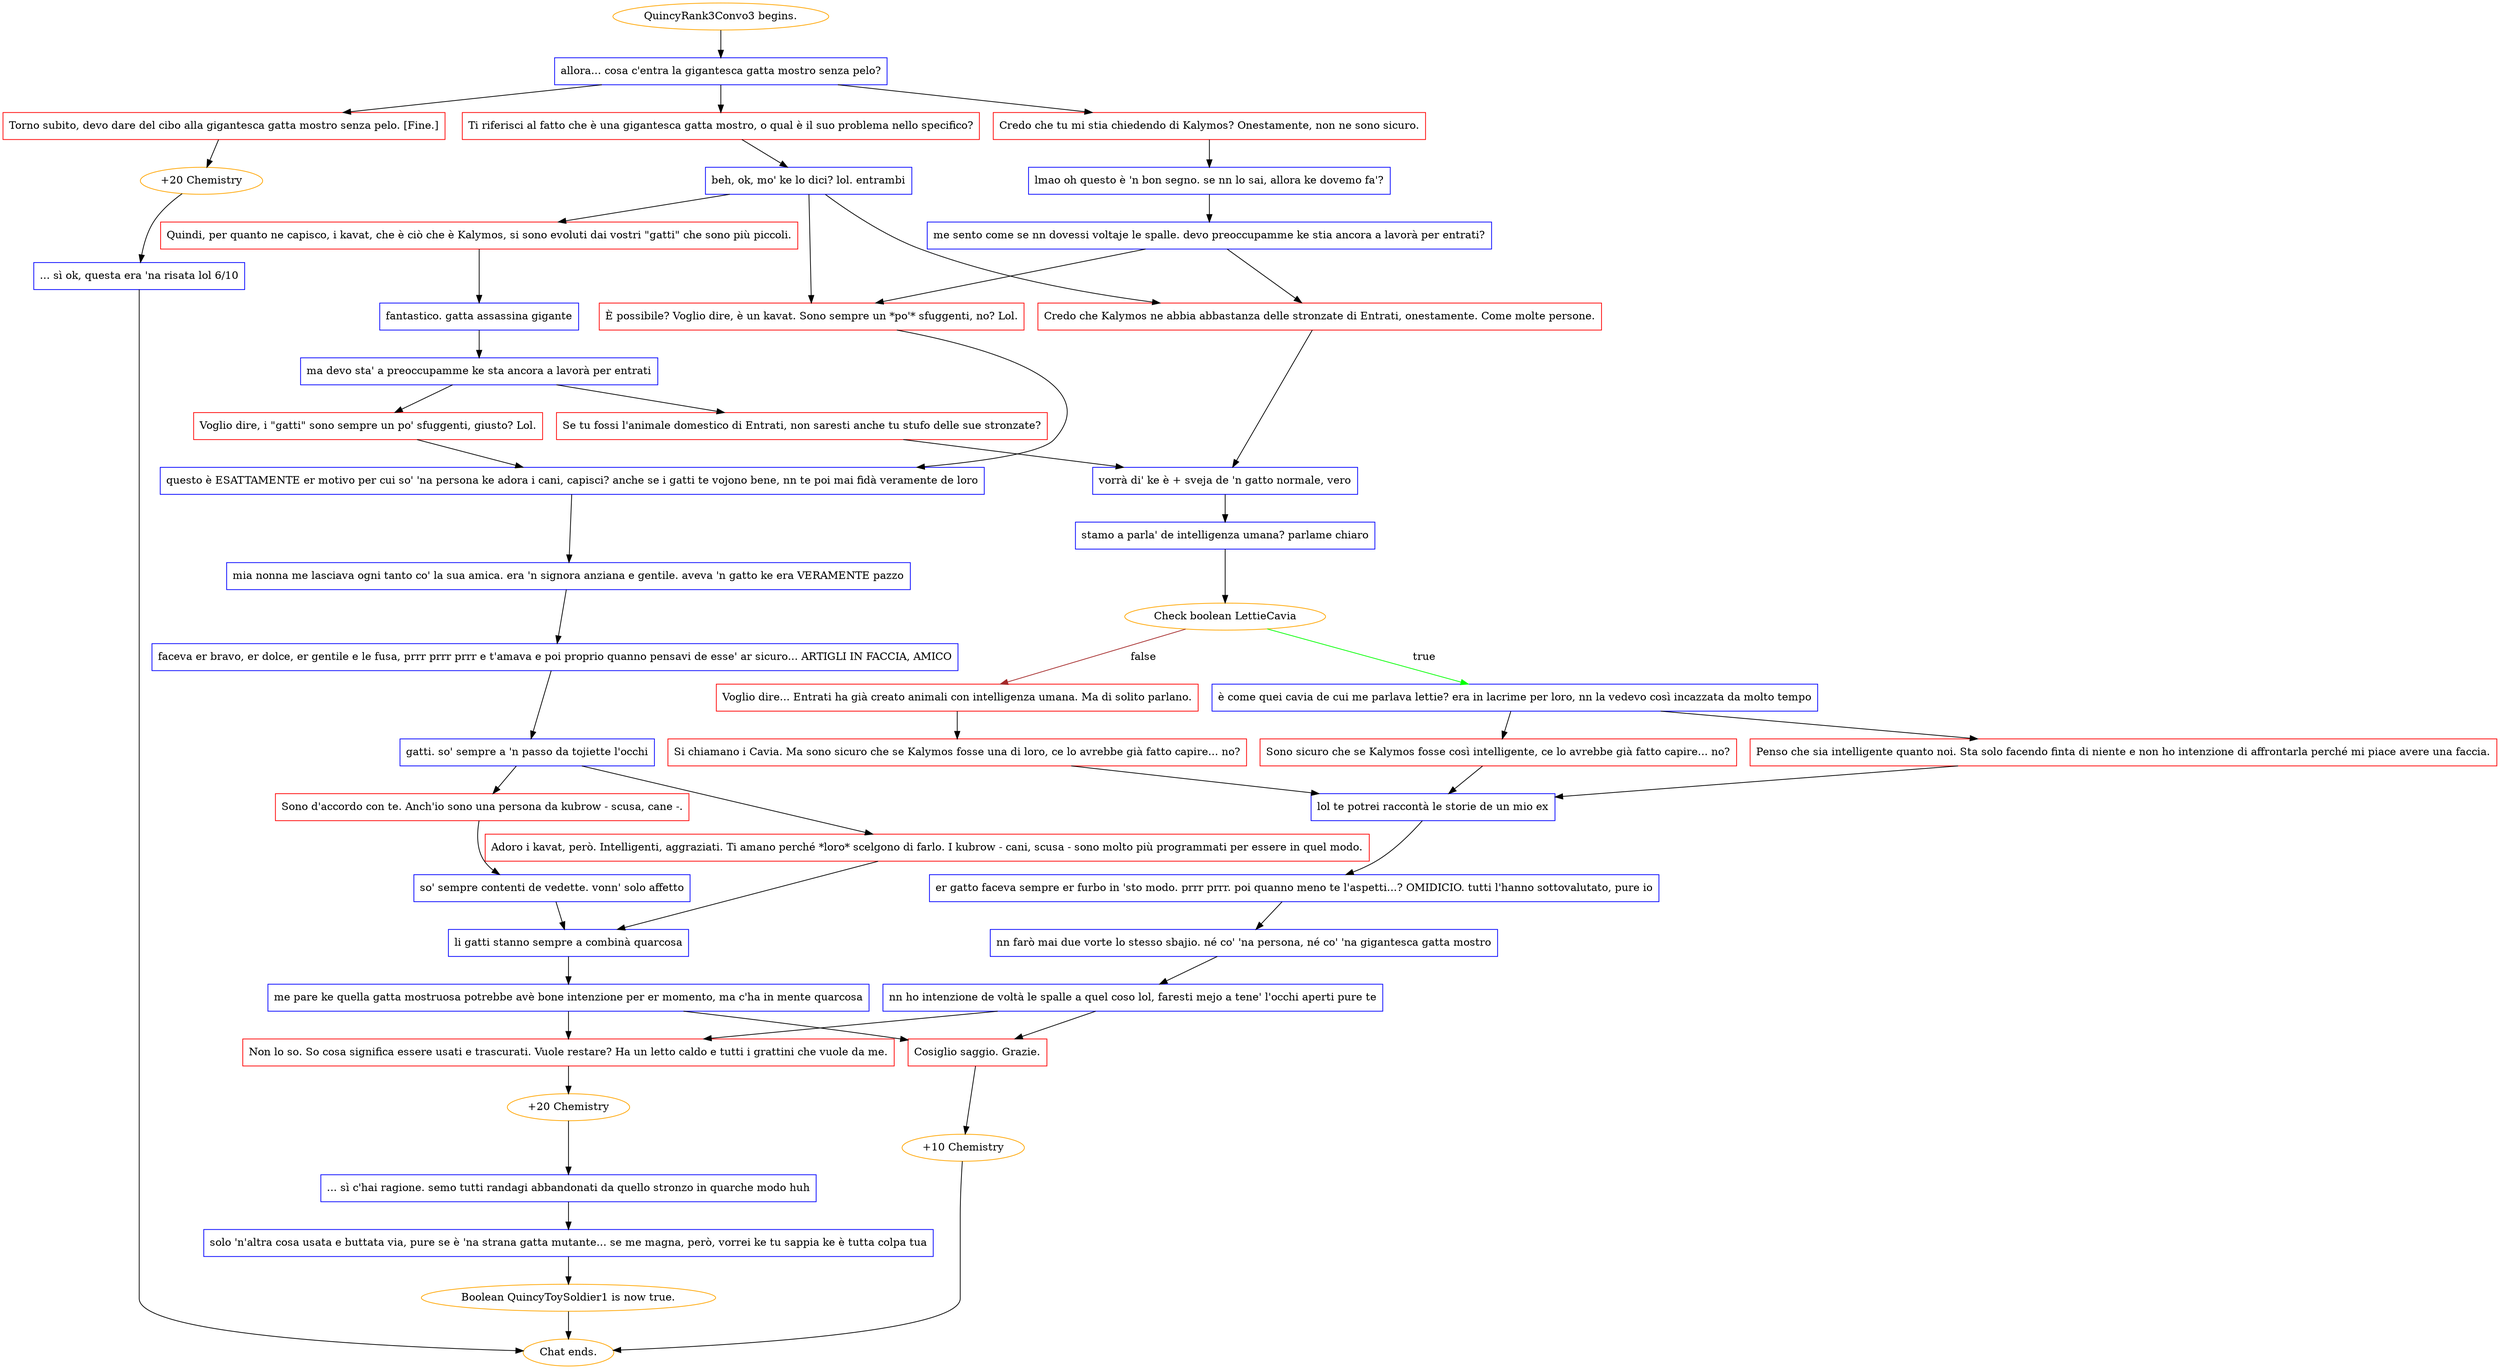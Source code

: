 digraph {
	"QuincyRank3Convo3 begins." [color=orange];
		"QuincyRank3Convo3 begins." -> j2781262765;
	j2781262765 [label="allora... cosa c'entra la gigantesca gatta mostro senza pelo?",shape=box,color=blue];
		j2781262765 -> j3779142330;
		j2781262765 -> j4207203103;
		j2781262765 -> j392189753;
	j3779142330 [label="Credo che tu mi stia chiedendo di Kalymos? Onestamente, non ne sono sicuro.",shape=box,color=red];
		j3779142330 -> j2011000196;
	j4207203103 [label="Ti riferisci al fatto che è una gigantesca gatta mostro, o qual è il suo problema nello specifico?",shape=box,color=red];
		j4207203103 -> j2337245097;
	j392189753 [label="Torno subito, devo dare del cibo alla gigantesca gatta mostro senza pelo. [Fine.]",shape=box,color=red];
		j392189753 -> j54183494;
	j2011000196 [label="lmao oh questo è 'n bon segno. se nn lo sai, allora ke dovemo fa'?",shape=box,color=blue];
		j2011000196 -> j1434464837;
	j2337245097 [label="beh, ok, mo' ke lo dici? lol. entrambi",shape=box,color=blue];
		j2337245097 -> j148078649;
		j2337245097 -> j3898814997;
		j2337245097 -> j3929653722;
	j54183494 [label="+20 Chemistry",color=orange];
		j54183494 -> j4130459286;
	j1434464837 [label="me sento come se nn dovessi voltaje le spalle. devo preoccupamme ke stia ancora a lavorà per entrati?",shape=box,color=blue];
		j1434464837 -> j3929653722;
		j1434464837 -> j3898814997;
	j148078649 [label="Quindi, per quanto ne capisco, i kavat, che è ciò che è Kalymos, si sono evoluti dai vostri \"gatti\" che sono più piccoli.",shape=box,color=red];
		j148078649 -> j2731137348;
	j3898814997 [label="Credo che Kalymos ne abbia abbastanza delle stronzate di Entrati, onestamente. Come molte persone.",shape=box,color=red];
		j3898814997 -> j3016729536;
	j3929653722 [label="È possibile? Voglio dire, è un kavat. Sono sempre un *po'* sfuggenti, no? Lol.",shape=box,color=red];
		j3929653722 -> j2919377921;
	j4130459286 [label="... sì ok, questa era 'na risata lol 6/10",shape=box,color=blue];
		j4130459286 -> "Chat ends.";
	j2731137348 [label="fantastico. gatta assassina gigante",shape=box,color=blue];
		j2731137348 -> j1687565110;
	j3016729536 [label="vorrà di' ke è + sveja de 'n gatto normale, vero",shape=box,color=blue];
		j3016729536 -> j1923224567;
	j2919377921 [label="questo è ESATTAMENTE er motivo per cui so' 'na persona ke adora i cani, capisci? anche se i gatti te vojono bene, nn te poi mai fidà veramente de loro",shape=box,color=blue];
		j2919377921 -> j4000542077;
	"Chat ends." [color=orange];
	j1687565110 [label="ma devo sta' a preoccupamme ke sta ancora a lavorà per entrati",shape=box,color=blue];
		j1687565110 -> j1519369305;
		j1687565110 -> j2949594396;
	j1923224567 [label="stamo a parla' de intelligenza umana? parlame chiaro",shape=box,color=blue];
		j1923224567 -> j4211915999;
	j4000542077 [label="mia nonna me lasciava ogni tanto co' la sua amica. era 'n signora anziana e gentile. aveva 'n gatto ke era VERAMENTE pazzo",shape=box,color=blue];
		j4000542077 -> j4230798039;
	j1519369305 [label="Voglio dire, i \"gatti\" sono sempre un po' sfuggenti, giusto? Lol.",shape=box,color=red];
		j1519369305 -> j2919377921;
	j2949594396 [label="Se tu fossi l'animale domestico di Entrati, non saresti anche tu stufo delle sue stronzate?",shape=box,color=red];
		j2949594396 -> j3016729536;
	j4211915999 [label="Check boolean LettieCavia",color=orange];
		j4211915999 -> j475983686 [label=true,color=green];
		j4211915999 -> j3549849199 [label=false,color=brown];
	j4230798039 [label="faceva er bravo, er dolce, er gentile e le fusa, prrr prrr prrr e t'amava e poi proprio quanno pensavi de esse' ar sicuro... ARTIGLI IN FACCIA, AMICO",shape=box,color=blue];
		j4230798039 -> j2330066542;
	j475983686 [label="è come quei cavia de cui me parlava lettie? era in lacrime per loro, nn la vedevo così incazzata da molto tempo",shape=box,color=blue];
		j475983686 -> j384785775;
		j475983686 -> j3094010379;
	j3549849199 [label="Voglio dire... Entrati ha già creato animali con intelligenza umana. Ma di solito parlano.",shape=box,color=red];
		j3549849199 -> j3650668033;
	j2330066542 [label="gatti. so' sempre a 'n passo da tojiette l'occhi",shape=box,color=blue];
		j2330066542 -> j12109438;
		j2330066542 -> j339146990;
	j384785775 [label="Penso che sia intelligente quanto noi. Sta solo facendo finta di niente e non ho intenzione di affrontarla perché mi piace avere una faccia.",shape=box,color=red];
		j384785775 -> j3709983852;
	j3094010379 [label="Sono sicuro che se Kalymos fosse così intelligente, ce lo avrebbe già fatto capire... no?",shape=box,color=red];
		j3094010379 -> j3709983852;
	j3650668033 [label="Si chiamano i Cavia. Ma sono sicuro che se Kalymos fosse una di loro, ce lo avrebbe già fatto capire... no?",shape=box,color=red];
		j3650668033 -> j3709983852;
	j12109438 [label="Adoro i kavat, però. Intelligenti, aggraziati. Ti amano perché *loro* scelgono di farlo. I kubrow - cani, scusa - sono molto più programmati per essere in quel modo.",shape=box,color=red];
		j12109438 -> j1553190782;
	j339146990 [label="Sono d'accordo con te. Anch'io sono una persona da kubrow - scusa, cane -.",shape=box,color=red];
		j339146990 -> j3226901873;
	j3709983852 [label="lol te potrei raccontà le storie de un mio ex",shape=box,color=blue];
		j3709983852 -> j3447592599;
	j1553190782 [label="li gatti stanno sempre a combinà quarcosa",shape=box,color=blue];
		j1553190782 -> j3051217789;
	j3226901873 [label="so' sempre contenti de vedette. vonn' solo affetto",shape=box,color=blue];
		j3226901873 -> j1553190782;
	j3447592599 [label="er gatto faceva sempre er furbo in 'sto modo. prrr prrr. poi quanno meno te l'aspetti...? OMIDICIO. tutti l'hanno sottovalutato, pure io",shape=box,color=blue];
		j3447592599 -> j4261837281;
	j3051217789 [label="me pare ke quella gatta mostruosa potrebbe avè bone intenzione per er momento, ma c'ha in mente quarcosa",shape=box,color=blue];
		j3051217789 -> j3808376258;
		j3051217789 -> j1208447659;
	j4261837281 [label="nn farò mai due vorte lo stesso sbajio. né co' 'na persona, né co' 'na gigantesca gatta mostro",shape=box,color=blue];
		j4261837281 -> j531268842;
	j3808376258 [label="Non lo so. So cosa significa essere usati e trascurati. Vuole restare? Ha un letto caldo e tutti i grattini che vuole da me.",shape=box,color=red];
		j3808376258 -> j1246717381;
	j1208447659 [label="Cosiglio saggio. Grazie.",shape=box,color=red];
		j1208447659 -> j1470630329;
	j531268842 [label="nn ho intenzione de voltà le spalle a quel coso lol, faresti mejo a tene' l'occhi aperti pure te",shape=box,color=blue];
		j531268842 -> j3808376258;
		j531268842 -> j1208447659;
	j1246717381 [label="+20 Chemistry",color=orange];
		j1246717381 -> j537473885;
	j1470630329 [label="+10 Chemistry",color=orange];
		j1470630329 -> "Chat ends.";
	j537473885 [label="... sì c'hai ragione. semo tutti randagi abbandonati da quello stronzo in quarche modo huh",shape=box,color=blue];
		j537473885 -> j3170184128;
	j3170184128 [label="solo 'n'altra cosa usata e buttata via, pure se è 'na strana gatta mutante... se me magna, però, vorrei ke tu sappia ke è tutta colpa tua",shape=box,color=blue];
		j3170184128 -> j1201379955;
	j1201379955 [label="Boolean QuincyToySoldier1 is now true.",color=orange];
		j1201379955 -> "Chat ends.";
}